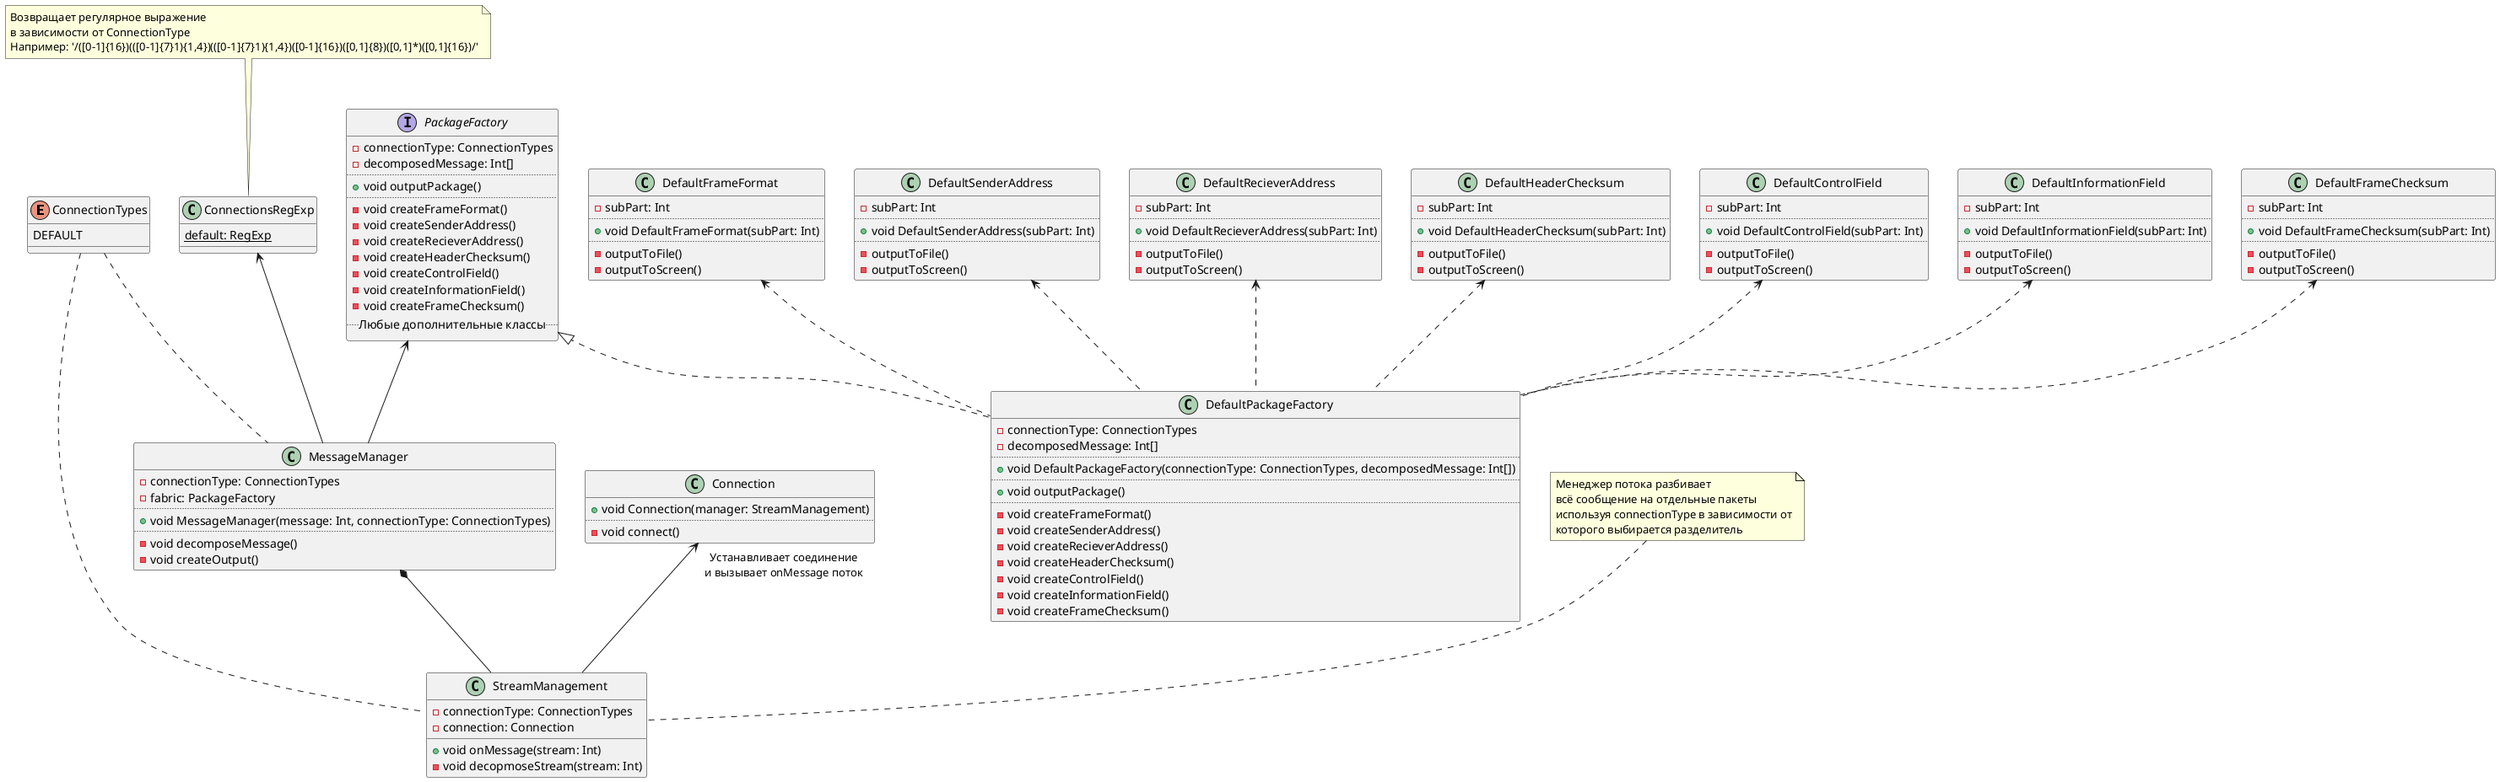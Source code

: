@startuml "Classes diagram"

enum ConnectionTypes {
    DEFAULT
}

class ConnectionsRegExp {
    {static} default: RegExp
}

class Connection {
    + void Connection(manager: StreamManagement)
    ..
    - void connect()
}

class StreamManagement {
    - connectionType: ConnectionTypes
    - connection: Connection
    + void onMessage(stream: Int)
    - void decopmoseStream(stream: Int)
}

class MessageManager {
    - connectionType: ConnectionTypes
    - fabric: PackageFactory
    ..
    + void MessageManager(message: Int, connectionType: ConnectionTypes)
    ..
    - void decomposeMessage()
    - void createOutput()
}

interface PackageFactory {
    - connectionType: ConnectionTypes
    - decomposedMessage: Int[]
    ..
    + void outputPackage()
    ..
    - void createFrameFormat()
    - void createSenderAddress()
    - void createRecieverAddress()
    - void createHeaderChecksum()
    - void createControlField()
    - void createInformationField()
    - void createFrameChecksum()
    .. Любые дополнительные классы ..
}

class DefaultPackageFactory {
    - connectionType: ConnectionTypes
    - decomposedMessage: Int[]
    ..
    + void DefaultPackageFactory(connectionType: ConnectionTypes, decomposedMessage: Int[])
    ..
    + void outputPackage()
    ..
    - void createFrameFormat()
    - void createSenderAddress()
    - void createRecieverAddress()
    - void createHeaderChecksum()
    - void createControlField()
    - void createInformationField()
    - void createFrameChecksum()
}

class DefaultFrameFormat {
    - subPart: Int
    ..
    + void DefaultFrameFormat(subPart: Int)
    ..
    - outputToFile()
    - outputToScreen()
}

class DefaultSenderAddress {
    - subPart: Int
    ..
    + void DefaultSenderAddress(subPart: Int)
    ..
    - outputToFile()
    - outputToScreen()
}

class DefaultRecieverAddress {
    - subPart: Int
    ..
    + void DefaultRecieverAddress(subPart: Int)
    ..
    - outputToFile()
    - outputToScreen()
}

class DefaultHeaderChecksum {
    - subPart: Int
    ..
    + void DefaultHeaderChecksum(subPart: Int)
    ..
    - outputToFile()
    - outputToScreen()
}

class DefaultControlField {
    - subPart: Int
    ..
    + void DefaultControlField(subPart: Int)
    ..
    - outputToFile()
    - outputToScreen()
}

class DefaultInformationField {
    - subPart: Int
    ..
    + void DefaultInformationField(subPart: Int)
    ..
    - outputToFile()
    - outputToScreen()
}

class DefaultFrameChecksum {
    - subPart: Int
    ..
    + void DefaultFrameChecksum(subPart: Int)
    ..
    - outputToFile()
    - outputToScreen()
}

Connection "Устанавливает соединение\nи вызывает onMessage поток" <-- StreamManagement
MessageManager *-- StreamManagement
ConnectionsRegExp <-- MessageManager
ConnectionTypes .. StreamManagement
ConnectionTypes .. MessageManager
PackageFactory <|.. DefaultPackageFactory
PackageFactory <-- MessageManager

DefaultFrameFormat <.. DefaultPackageFactory
DefaultSenderAddress <.. DefaultPackageFactory
DefaultRecieverAddress <.. DefaultPackageFactory
DefaultHeaderChecksum <.. DefaultPackageFactory
DefaultControlField <.. DefaultPackageFactory
DefaultInformationField <.. DefaultPackageFactory
DefaultFrameChecksum <.. DefaultPackageFactory

note "Менеджер потока разбивает\nвсё сообщение на отдельные пакеты\nиспользуя connectionType в зависимости от\nкоторого выбирается разделитель" as StreamNote
note "Возвращает регулярное выражение\nв зависимости от ConnectionType\nНапример: '/([0-1]{16})(([0-1]{7}1){1,4})(([0-1]{7}1){1,4})([0-1]{16})([0,1]{8})([0,1]*)([0,1]{16})/'" as RegExpNote

StreamNote .. StreamManagement
RegExpNote .. ConnectionsRegExp

@enduml